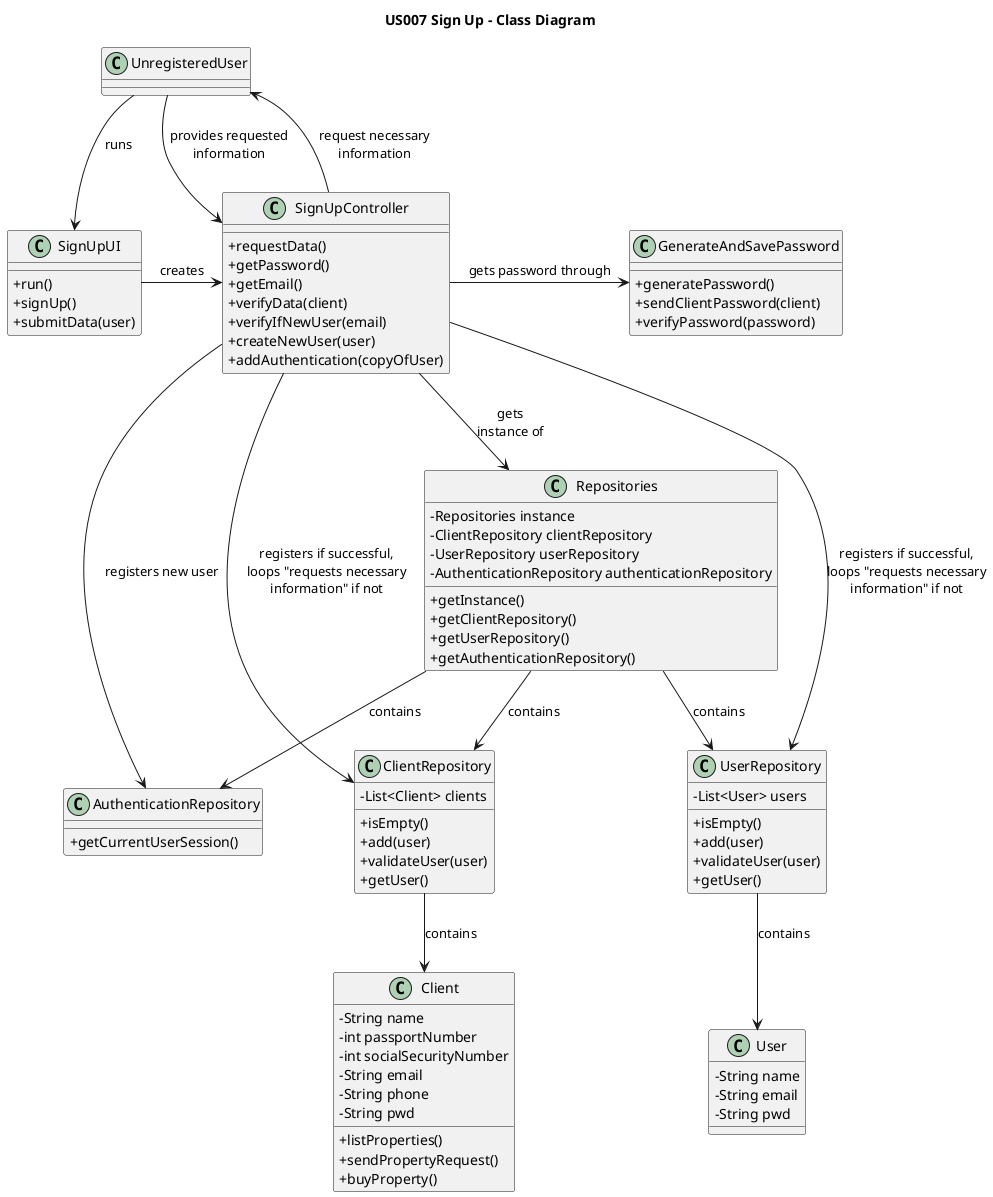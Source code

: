@startuml
skinparam packageStyle rectangle
skinparam shadowing false
skinparam classAttributeIconSize 0

title US007 Sign Up - Class Diagram

class UnregisteredUser {
___
}

class SignUpUI {
___
+run()
+signUp()
+submitData(user)
}

class SignUpController{
___
+requestData()
+getPassword()
+getEmail()
+verifyData(client)
+verifyIfNewUser(email)
+createNewUser(user)
+addAuthentication(copyOfUser)
}

class AuthenticationRepository{
___
+ getCurrentUserSession()
}

class Repositories {
-Repositories instance
-ClientRepository clientRepository
-UserRepository userRepository
-AuthenticationRepository authenticationRepository
___
+getInstance()
+getClientRepository()
+getUserRepository()
+getAuthenticationRepository()
}

class ClientRepository{
-List<Client> clients
___
+isEmpty()
+add(user)
+validateUser(user)
+getUser()
}

class UserRepository{
-List<User> users
___
+isEmpty()
+add(user)
+validateUser(user)
+getUser()
}

class User {
-String name
-String email
-String pwd
}

class Client {
-String name
-int passportNumber
-int socialSecurityNumber
-String email
-String phone
-String pwd
___
+listProperties()
+sendPropertyRequest()
+buyProperty()
}

class GenerateAndSavePassword{
___
+generatePassword()
+sendClientPassword(client)
+verifyPassword(password)
}

UnregisteredUser --> SignUpUI : runs
SignUpUI -> SignUpController : creates

SignUpController -up-> UnregisteredUser : request necessary\ninformation
UnregisteredUser -> SignUpController : provides requested\ninformation
SignUpController --> Repositories : gets\ninstance of

Repositories --> UserRepository : contains
Repositories --> AuthenticationRepository : contains
Repositories --> ClientRepository : contains
SignUpController -> GenerateAndSavePassword : gets password through
SignUpController -> AuthenticationRepository : registers new user
SignUpController -> UserRepository : registers if successful,\nloops "requests necessary\ninformation" if not
SignUpController -> ClientRepository : registers if successful,\nloops "requests necessary\ninformation" if not
UserRepository --> User : contains
ClientRepository --> Client : contains

@enduml